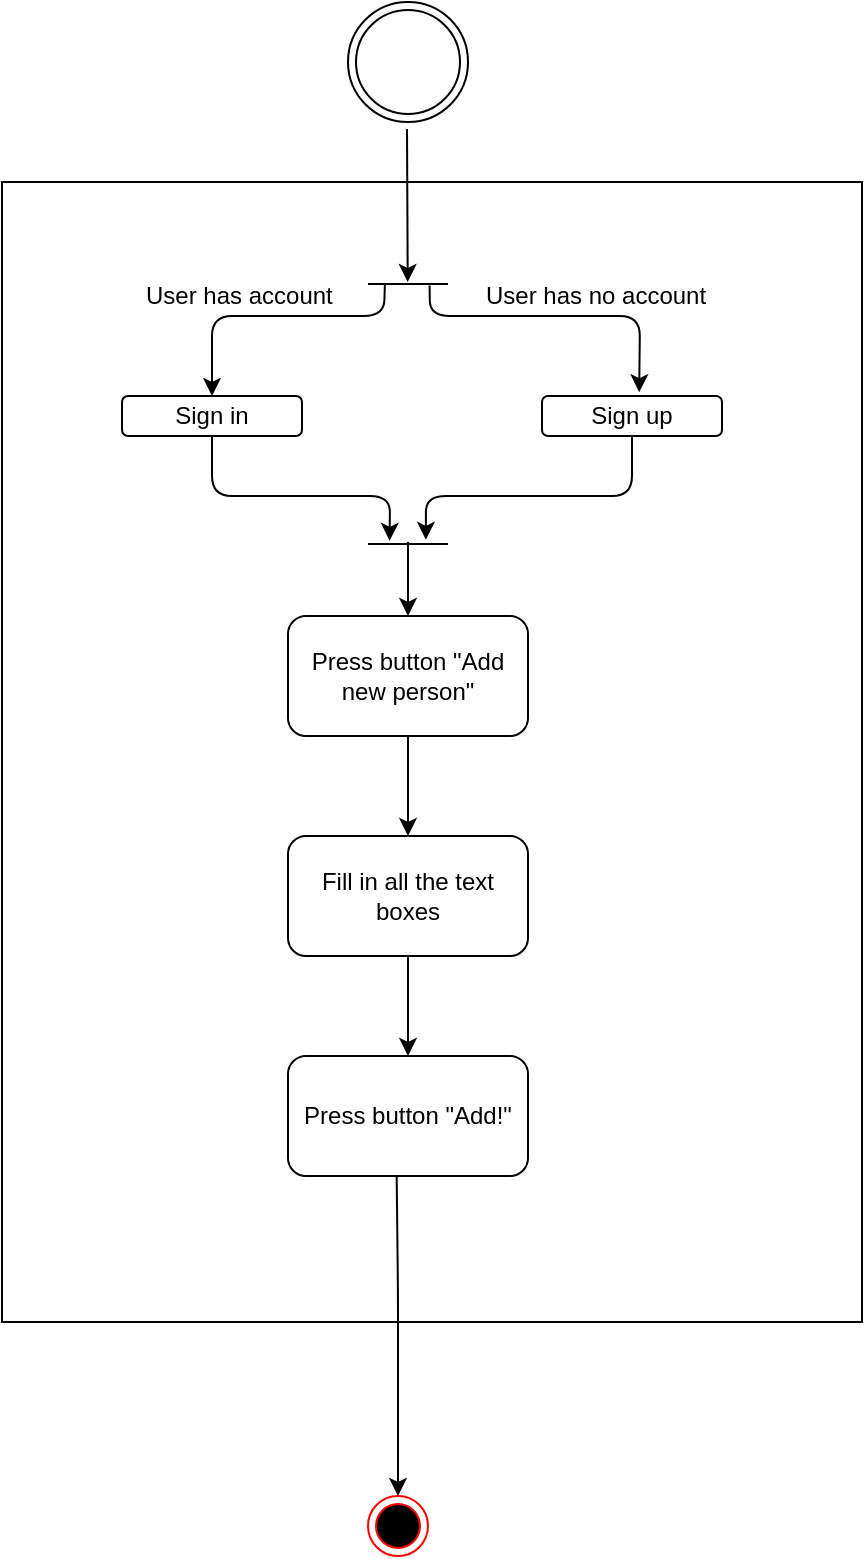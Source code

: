 <mxfile version="12.2.6" type="device" pages="1"><diagram id="l7BVhY-tIjKRkohKlm41" name="Page-1"><mxGraphModel dx="2347" dy="1365" grid="1" gridSize="10" guides="1" tooltips="1" connect="1" arrows="1" fold="1" page="1" pageScale="1" pageWidth="827" pageHeight="1169" math="0" shadow="0"><root><mxCell id="0"/><mxCell id="1" parent="0"/><mxCell id="fEmFJtDzoxUJFqwD8eKj-161" value="" style="rounded=0;whiteSpace=wrap;html=1;" vertex="1" parent="1"><mxGeometry x="230" y="170" width="430" height="570" as="geometry"/></mxCell><mxCell id="fEmFJtDzoxUJFqwD8eKj-162" value="" style="ellipse;html=1;shape=endState;fillColor=#000000;strokeColor=#ff0000;" vertex="1" parent="1"><mxGeometry x="413" y="827" width="30" height="30" as="geometry"/></mxCell><mxCell id="fEmFJtDzoxUJFqwD8eKj-163" value="" style="ellipse;shape=doubleEllipse;html=1;dashed=0;whitespace=wrap;aspect=fixed;" vertex="1" parent="1"><mxGeometry x="403" y="80" width="60" height="60" as="geometry"/></mxCell><mxCell id="fEmFJtDzoxUJFqwD8eKj-164" value="" style="endArrow=classic;html=1;exitX=0.5;exitY=1;exitDx=0;exitDy=0;entryX=0.5;entryY=0;entryDx=0;entryDy=0;" edge="1" parent="1" target="fEmFJtDzoxUJFqwD8eKj-162"><mxGeometry width="50" height="50" relative="1" as="geometry"><mxPoint x="427" y="637" as="sourcePoint"/><mxPoint x="428.375" y="807" as="targetPoint"/><Array as="points"><mxPoint x="428" y="727"/><mxPoint x="428" y="827"/></Array></mxGeometry></mxCell><mxCell id="fEmFJtDzoxUJFqwD8eKj-165" value="" style="endArrow=classic;html=1;exitX=0.5;exitY=1;exitDx=0;exitDy=0;" edge="1" parent="1"><mxGeometry width="50" height="50" relative="1" as="geometry"><mxPoint x="432.5" y="143.5" as="sourcePoint"/><mxPoint x="432.859" y="220" as="targetPoint"/></mxGeometry></mxCell><mxCell id="fEmFJtDzoxUJFqwD8eKj-166" value="" style="line;strokeWidth=1;fillColor=none;align=left;verticalAlign=middle;spacingTop=-1;spacingLeft=3;spacingRight=3;rotatable=0;labelPosition=right;points=[];portConstraint=eastwest;" vertex="1" parent="1"><mxGeometry x="413" y="217" width="40" height="8" as="geometry"/></mxCell><mxCell id="fEmFJtDzoxUJFqwD8eKj-167" value="Sign in" style="rounded=1;whiteSpace=wrap;html=1;" vertex="1" parent="1"><mxGeometry x="290" y="277" width="90" height="20" as="geometry"/></mxCell><mxCell id="fEmFJtDzoxUJFqwD8eKj-168" value="Sign up" style="rounded=1;whiteSpace=wrap;html=1;" vertex="1" parent="1"><mxGeometry x="500" y="277" width="90" height="20" as="geometry"/></mxCell><mxCell id="fEmFJtDzoxUJFqwD8eKj-169" value="" style="endArrow=classic;html=1;exitX=0.211;exitY=0.476;exitDx=0;exitDy=0;exitPerimeter=0;entryX=0.5;entryY=0;entryDx=0;entryDy=0;" edge="1" parent="1" source="fEmFJtDzoxUJFqwD8eKj-166" target="fEmFJtDzoxUJFqwD8eKj-167"><mxGeometry width="50" height="50" relative="1" as="geometry"><mxPoint x="230" y="207" as="sourcePoint"/><mxPoint x="280" y="157" as="targetPoint"/><Array as="points"><mxPoint x="421" y="237"/><mxPoint x="335" y="237"/></Array></mxGeometry></mxCell><mxCell id="fEmFJtDzoxUJFqwD8eKj-170" value="" style="endArrow=classic;html=1;exitX=0.77;exitY=0.595;exitDx=0;exitDy=0;exitPerimeter=0;entryX=0.54;entryY=-0.095;entryDx=0;entryDy=0;entryPerimeter=0;" edge="1" parent="1" source="fEmFJtDzoxUJFqwD8eKj-166" target="fEmFJtDzoxUJFqwD8eKj-168"><mxGeometry width="50" height="50" relative="1" as="geometry"><mxPoint x="580" y="227" as="sourcePoint"/><mxPoint x="630" y="177" as="targetPoint"/><Array as="points"><mxPoint x="444" y="237"/><mxPoint x="549" y="237"/></Array></mxGeometry></mxCell><mxCell id="fEmFJtDzoxUJFqwD8eKj-171" value="" style="line;strokeWidth=1;fillColor=none;align=left;verticalAlign=middle;spacingTop=-1;spacingLeft=3;spacingRight=3;rotatable=0;labelPosition=right;points=[];portConstraint=eastwest;" vertex="1" parent="1"><mxGeometry x="413" y="347" width="40" height="8" as="geometry"/></mxCell><mxCell id="fEmFJtDzoxUJFqwD8eKj-172" value="" style="endArrow=classic;html=1;exitX=0.5;exitY=1;exitDx=0;exitDy=0;entryX=0.27;entryY=0.298;entryDx=0;entryDy=0;entryPerimeter=0;" edge="1" parent="1" source="fEmFJtDzoxUJFqwD8eKj-167" target="fEmFJtDzoxUJFqwD8eKj-171"><mxGeometry width="50" height="50" relative="1" as="geometry"><mxPoint x="260" y="387" as="sourcePoint"/><mxPoint x="310" y="337" as="targetPoint"/><Array as="points"><mxPoint x="335" y="327"/><mxPoint x="424" y="327"/></Array></mxGeometry></mxCell><mxCell id="fEmFJtDzoxUJFqwD8eKj-173" value="" style="endArrow=classic;html=1;exitX=0.5;exitY=1;exitDx=0;exitDy=0;entryX=0.723;entryY=0.238;entryDx=0;entryDy=0;entryPerimeter=0;" edge="1" parent="1" source="fEmFJtDzoxUJFqwD8eKj-168" target="fEmFJtDzoxUJFqwD8eKj-171"><mxGeometry width="50" height="50" relative="1" as="geometry"><mxPoint x="530" y="417" as="sourcePoint"/><mxPoint x="580" y="367" as="targetPoint"/><Array as="points"><mxPoint x="545" y="327"/><mxPoint x="442" y="327"/></Array></mxGeometry></mxCell><mxCell id="fEmFJtDzoxUJFqwD8eKj-174" value="User has account" style="text;html=1;resizable=0;points=[];autosize=1;align=left;verticalAlign=top;spacingTop=-4;" vertex="1" parent="1"><mxGeometry x="300" y="217" width="110" height="20" as="geometry"/></mxCell><mxCell id="fEmFJtDzoxUJFqwD8eKj-175" value="User has no account" style="text;html=1;resizable=0;points=[];autosize=1;align=left;verticalAlign=top;spacingTop=-4;" vertex="1" parent="1"><mxGeometry x="470" y="217" width="130" height="20" as="geometry"/></mxCell><mxCell id="fEmFJtDzoxUJFqwD8eKj-176" style="edgeStyle=orthogonalEdgeStyle;rounded=0;orthogonalLoop=1;jettySize=auto;html=1;entryX=0.5;entryY=0;entryDx=0;entryDy=0;" edge="1" parent="1" source="fEmFJtDzoxUJFqwD8eKj-177" target="fEmFJtDzoxUJFqwD8eKj-179"><mxGeometry relative="1" as="geometry"/></mxCell><mxCell id="fEmFJtDzoxUJFqwD8eKj-177" value="Press button &quot;Add new person&quot;" style="rounded=1;whiteSpace=wrap;html=1;" vertex="1" parent="1"><mxGeometry x="373" y="387" width="120" height="60" as="geometry"/></mxCell><mxCell id="fEmFJtDzoxUJFqwD8eKj-178" style="edgeStyle=orthogonalEdgeStyle;rounded=0;orthogonalLoop=1;jettySize=auto;html=1;entryX=0.5;entryY=0;entryDx=0;entryDy=0;" edge="1" parent="1" source="fEmFJtDzoxUJFqwD8eKj-179" target="fEmFJtDzoxUJFqwD8eKj-180"><mxGeometry relative="1" as="geometry"/></mxCell><mxCell id="fEmFJtDzoxUJFqwD8eKj-179" value="Fill in all the text boxes" style="rounded=1;whiteSpace=wrap;html=1;" vertex="1" parent="1"><mxGeometry x="373" y="497" width="120" height="60" as="geometry"/></mxCell><mxCell id="fEmFJtDzoxUJFqwD8eKj-180" value="Press button &quot;Add!&quot;" style="rounded=1;whiteSpace=wrap;html=1;" vertex="1" parent="1"><mxGeometry x="373" y="607" width="120" height="60" as="geometry"/></mxCell><mxCell id="fEmFJtDzoxUJFqwD8eKj-181" value="" style="endArrow=classic;html=1;entryX=0.5;entryY=0;entryDx=0;entryDy=0;" edge="1" parent="1" target="fEmFJtDzoxUJFqwD8eKj-177"><mxGeometry width="50" height="50" relative="1" as="geometry"><mxPoint x="433" y="350" as="sourcePoint"/><mxPoint x="250" y="387" as="targetPoint"/></mxGeometry></mxCell></root></mxGraphModel></diagram></mxfile>